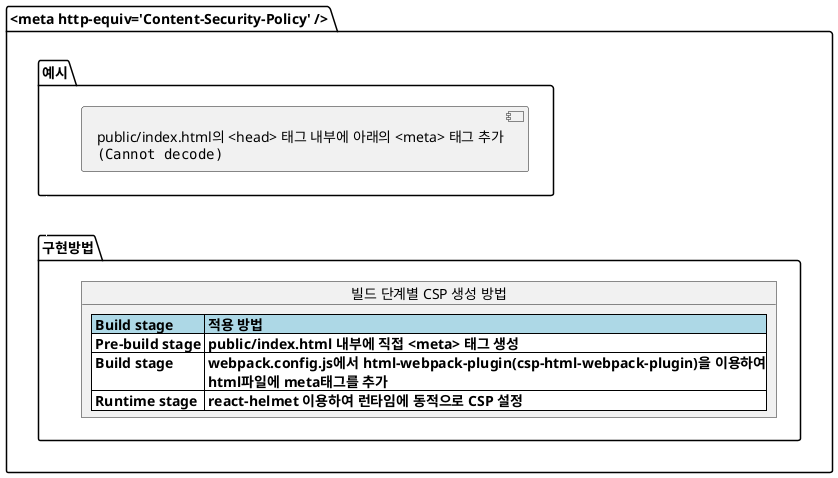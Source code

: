 @startuml meta_tag_setting

package "<meta http-equiv='Content-Security-Policy' />" as meta {
  package "예시" as csp_meta_example {
    component csp_meta_img [
      public/index.html의 <head> 태그 내부에 아래의 <meta> 태그 추가
      <img:csp_html_header.png{scale=0.7}>
    ]
  }
  package "구현방법" as csp_meta_impl {
    object "빌드 단계별 CSP 생성 방법" as csp_meta_impl_example {
      <#LightBlue,#Black>|= Build stage |= 적용 방법 |
      <#White>|= Pre-build stage |= public/index.html 내부에 직접 <meta> 태그 생성 |
      <#White>|= Build stage |= webpack.config.js에서 html-webpack-plugin(csp-html-webpack-plugin)을 이용하여\n html파일에 meta태그를 추가 |
      <#White>|= Runtime stage |= react-helmet 이용하여 런타임에 동적으로 CSP 설정 |
    }
  }

  csp_meta_example -down[#white]- csp_meta_impl
}

@enduml